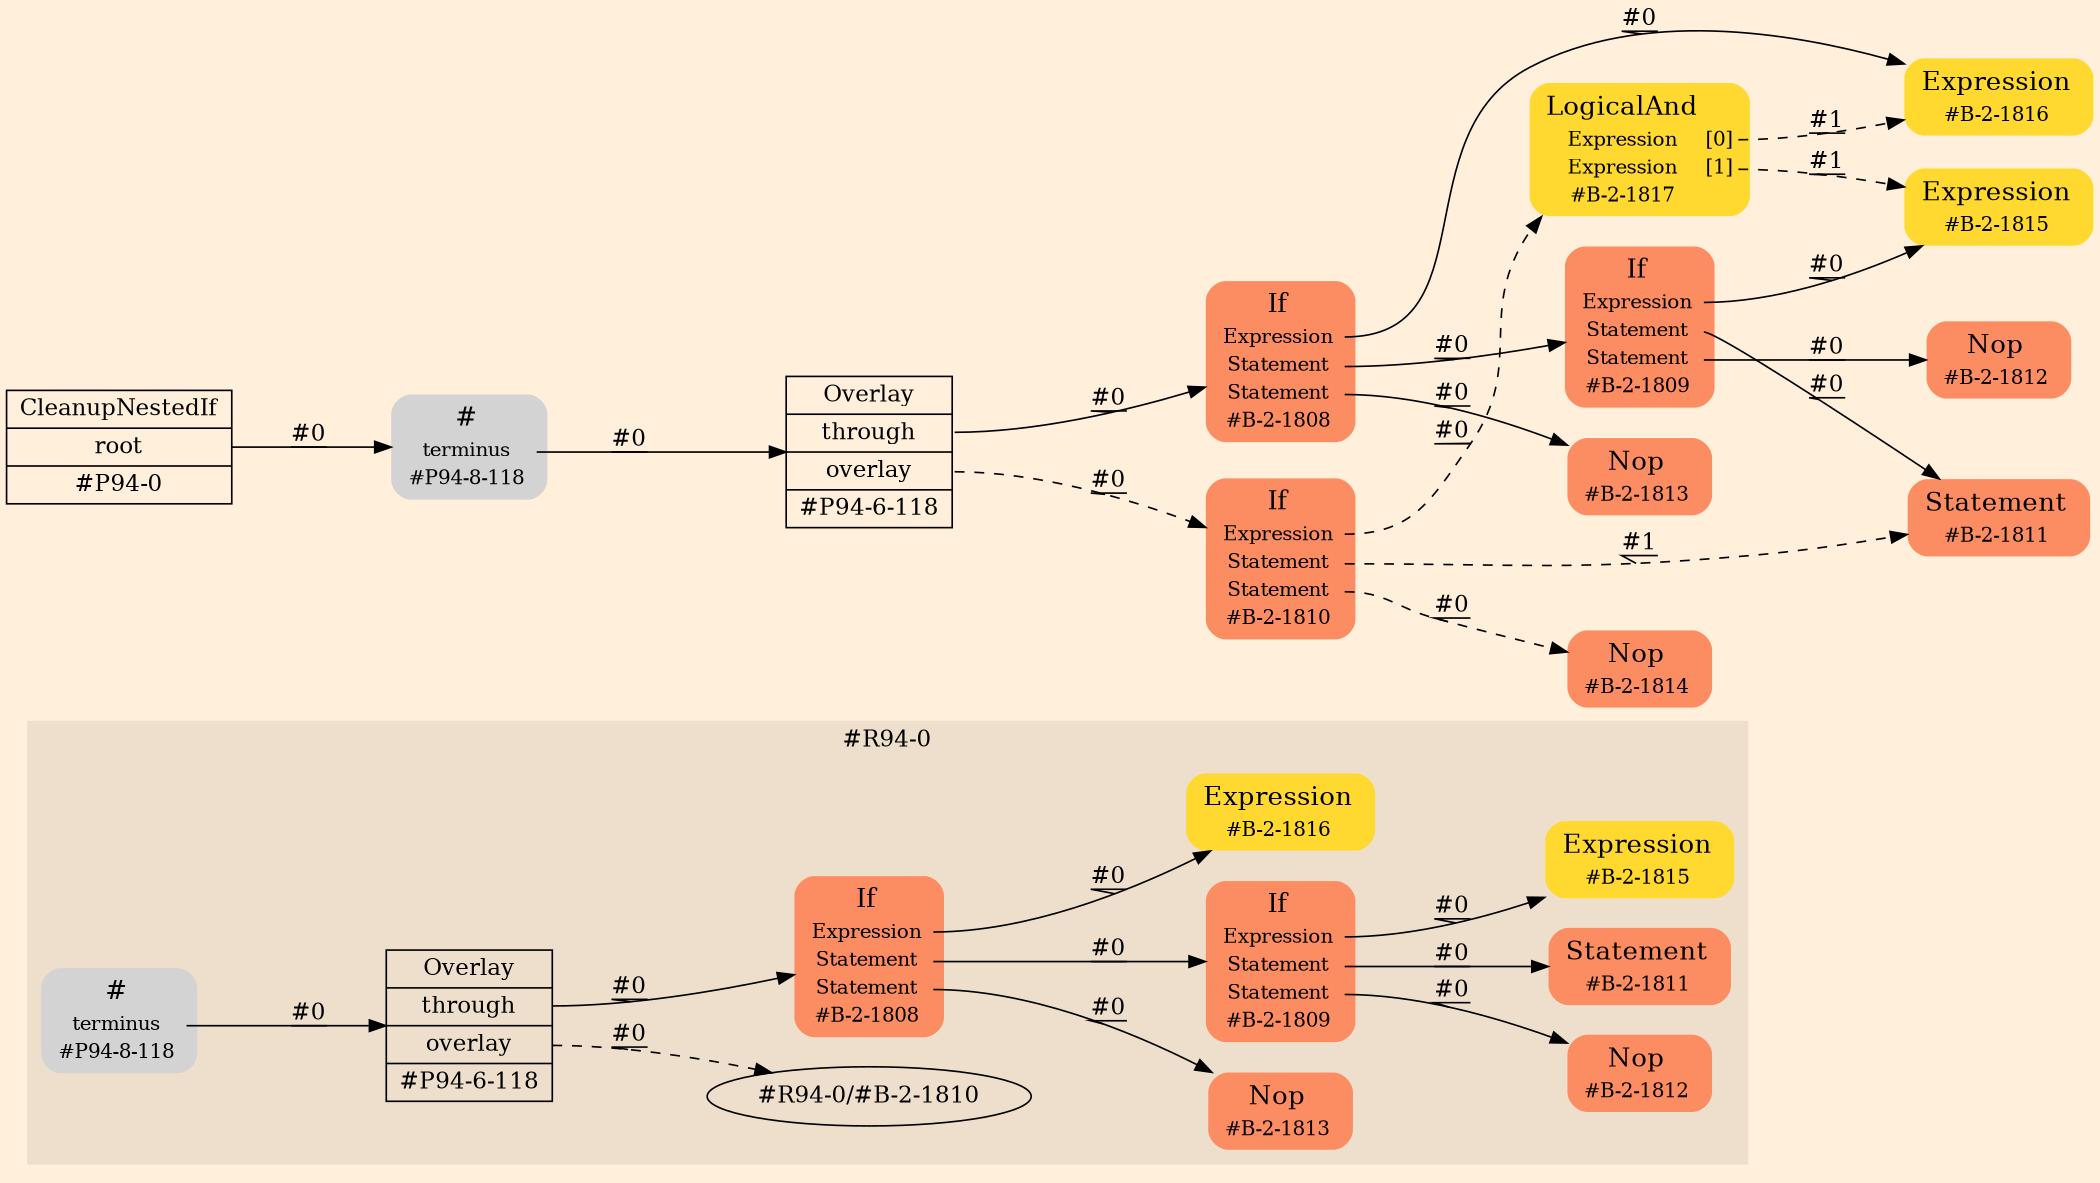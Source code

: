 digraph Inferno {
graph [
rankdir = "LR"
ranksep = 1.0
size = "14,20"
bgcolor = antiquewhite1
color = black
fontcolor = black
];
node [
];
subgraph "cluster#R94-0" {
label = "#R94-0"
style = "filled"
color = antiquewhite2
"#R94-0/#B-2-1813" [
shape = "plaintext"
fillcolor = "/set28/2"
label = <<TABLE BORDER="0" CELLBORDER="0" CELLSPACING="0">
 <TR>
  <TD><FONT POINT-SIZE="16.0">Nop</FONT></TD>
  <TD></TD>
 </TR>
 <TR>
  <TD>#B-2-1813</TD>
  <TD PORT="port0"></TD>
 </TR>
</TABLE>>
style = "rounded,filled"
fontsize = "12"
];
"#R94-0/#B-2-1812" [
shape = "plaintext"
fillcolor = "/set28/2"
label = <<TABLE BORDER="0" CELLBORDER="0" CELLSPACING="0">
 <TR>
  <TD><FONT POINT-SIZE="16.0">Nop</FONT></TD>
  <TD></TD>
 </TR>
 <TR>
  <TD>#B-2-1812</TD>
  <TD PORT="port0"></TD>
 </TR>
</TABLE>>
style = "rounded,filled"
fontsize = "12"
];
"#R94-0/#B-2-1811" [
shape = "plaintext"
fillcolor = "/set28/2"
label = <<TABLE BORDER="0" CELLBORDER="0" CELLSPACING="0">
 <TR>
  <TD><FONT POINT-SIZE="16.0">Statement</FONT></TD>
  <TD></TD>
 </TR>
 <TR>
  <TD>#B-2-1811</TD>
  <TD PORT="port0"></TD>
 </TR>
</TABLE>>
style = "rounded,filled"
fontsize = "12"
];
"#R94-0/#P94-8-118" [
shape = "plaintext"
label = <<TABLE BORDER="0" CELLBORDER="0" CELLSPACING="0">
 <TR>
  <TD><FONT POINT-SIZE="16.0">#</FONT></TD>
  <TD></TD>
 </TR>
 <TR>
  <TD>terminus</TD>
  <TD PORT="port0"></TD>
 </TR>
 <TR>
  <TD>#P94-8-118</TD>
  <TD PORT="port1"></TD>
 </TR>
</TABLE>>
style = "rounded,filled"
fontsize = "12"
];
"#R94-0/#P94-6-118" [
shape = "record"
fillcolor = antiquewhite2
label = "<fixed> Overlay | <port0> through | <port1> overlay | <port2> #P94-6-118"
style = "filled"
fontsize = "14"
color = black
fontcolor = black
];
"#R94-0/#B-2-1808" [
shape = "plaintext"
fillcolor = "/set28/2"
label = <<TABLE BORDER="0" CELLBORDER="0" CELLSPACING="0">
 <TR>
  <TD><FONT POINT-SIZE="16.0">If</FONT></TD>
  <TD></TD>
 </TR>
 <TR>
  <TD>Expression</TD>
  <TD PORT="port0"></TD>
 </TR>
 <TR>
  <TD>Statement</TD>
  <TD PORT="port1"></TD>
 </TR>
 <TR>
  <TD>Statement</TD>
  <TD PORT="port2"></TD>
 </TR>
 <TR>
  <TD>#B-2-1808</TD>
  <TD PORT="port3"></TD>
 </TR>
</TABLE>>
style = "rounded,filled"
fontsize = "12"
];
"#R94-0/#B-2-1816" [
shape = "plaintext"
fillcolor = "/set28/6"
label = <<TABLE BORDER="0" CELLBORDER="0" CELLSPACING="0">
 <TR>
  <TD><FONT POINT-SIZE="16.0">Expression</FONT></TD>
  <TD></TD>
 </TR>
 <TR>
  <TD>#B-2-1816</TD>
  <TD PORT="port0"></TD>
 </TR>
</TABLE>>
style = "rounded,filled"
fontsize = "12"
];
"#R94-0/#B-2-1815" [
shape = "plaintext"
fillcolor = "/set28/6"
label = <<TABLE BORDER="0" CELLBORDER="0" CELLSPACING="0">
 <TR>
  <TD><FONT POINT-SIZE="16.0">Expression</FONT></TD>
  <TD></TD>
 </TR>
 <TR>
  <TD>#B-2-1815</TD>
  <TD PORT="port0"></TD>
 </TR>
</TABLE>>
style = "rounded,filled"
fontsize = "12"
];
"#R94-0/#B-2-1809" [
shape = "plaintext"
fillcolor = "/set28/2"
label = <<TABLE BORDER="0" CELLBORDER="0" CELLSPACING="0">
 <TR>
  <TD><FONT POINT-SIZE="16.0">If</FONT></TD>
  <TD></TD>
 </TR>
 <TR>
  <TD>Expression</TD>
  <TD PORT="port0"></TD>
 </TR>
 <TR>
  <TD>Statement</TD>
  <TD PORT="port1"></TD>
 </TR>
 <TR>
  <TD>Statement</TD>
  <TD PORT="port2"></TD>
 </TR>
 <TR>
  <TD>#B-2-1809</TD>
  <TD PORT="port3"></TD>
 </TR>
</TABLE>>
style = "rounded,filled"
fontsize = "12"
];
"#R94-0/#P94-8-118":port0 -> "#R94-0/#P94-6-118" [style="solid"
label = "#0"
decorate = true
color = black
fontcolor = black
];
"#R94-0/#P94-6-118":port0 -> "#R94-0/#B-2-1808" [style="solid"
label = "#0"
decorate = true
color = black
fontcolor = black
];
"#R94-0/#P94-6-118":port1 -> "#R94-0/#B-2-1810" [style="dashed"
label = "#0"
decorate = true
color = black
fontcolor = black
];
"#R94-0/#B-2-1808":port0 -> "#R94-0/#B-2-1816" [style="solid"
label = "#0"
decorate = true
color = black
fontcolor = black
];
"#R94-0/#B-2-1808":port1 -> "#R94-0/#B-2-1809" [style="solid"
label = "#0"
decorate = true
color = black
fontcolor = black
];
"#R94-0/#B-2-1808":port2 -> "#R94-0/#B-2-1813" [style="solid"
label = "#0"
decorate = true
color = black
fontcolor = black
];
"#R94-0/#B-2-1809":port0 -> "#R94-0/#B-2-1815" [style="solid"
label = "#0"
decorate = true
color = black
fontcolor = black
];
"#R94-0/#B-2-1809":port1 -> "#R94-0/#B-2-1811" [style="solid"
label = "#0"
decorate = true
color = black
fontcolor = black
];
"#R94-0/#B-2-1809":port2 -> "#R94-0/#B-2-1812" [style="solid"
label = "#0"
decorate = true
color = black
fontcolor = black
];
}
"CR#P94-0" [
shape = "record"
fillcolor = antiquewhite1
label = "<fixed> CleanupNestedIf | <port0> root | <port1> #P94-0"
style = "filled"
fontsize = "14"
color = black
fontcolor = black
];
"#P94-8-118" [
shape = "plaintext"
label = <<TABLE BORDER="0" CELLBORDER="0" CELLSPACING="0">
 <TR>
  <TD><FONT POINT-SIZE="16.0">#</FONT></TD>
  <TD></TD>
 </TR>
 <TR>
  <TD>terminus</TD>
  <TD PORT="port0"></TD>
 </TR>
 <TR>
  <TD>#P94-8-118</TD>
  <TD PORT="port1"></TD>
 </TR>
</TABLE>>
style = "rounded,filled"
fontsize = "12"
];
"#P94-6-118" [
shape = "record"
fillcolor = antiquewhite1
label = "<fixed> Overlay | <port0> through | <port1> overlay | <port2> #P94-6-118"
style = "filled"
fontsize = "14"
color = black
fontcolor = black
];
"#B-2-1808" [
shape = "plaintext"
fillcolor = "/set28/2"
label = <<TABLE BORDER="0" CELLBORDER="0" CELLSPACING="0">
 <TR>
  <TD><FONT POINT-SIZE="16.0">If</FONT></TD>
  <TD></TD>
 </TR>
 <TR>
  <TD>Expression</TD>
  <TD PORT="port0"></TD>
 </TR>
 <TR>
  <TD>Statement</TD>
  <TD PORT="port1"></TD>
 </TR>
 <TR>
  <TD>Statement</TD>
  <TD PORT="port2"></TD>
 </TR>
 <TR>
  <TD>#B-2-1808</TD>
  <TD PORT="port3"></TD>
 </TR>
</TABLE>>
style = "rounded,filled"
fontsize = "12"
];
"#B-2-1816" [
shape = "plaintext"
fillcolor = "/set28/6"
label = <<TABLE BORDER="0" CELLBORDER="0" CELLSPACING="0">
 <TR>
  <TD><FONT POINT-SIZE="16.0">Expression</FONT></TD>
  <TD></TD>
 </TR>
 <TR>
  <TD>#B-2-1816</TD>
  <TD PORT="port0"></TD>
 </TR>
</TABLE>>
style = "rounded,filled"
fontsize = "12"
];
"#B-2-1809" [
shape = "plaintext"
fillcolor = "/set28/2"
label = <<TABLE BORDER="0" CELLBORDER="0" CELLSPACING="0">
 <TR>
  <TD><FONT POINT-SIZE="16.0">If</FONT></TD>
  <TD></TD>
 </TR>
 <TR>
  <TD>Expression</TD>
  <TD PORT="port0"></TD>
 </TR>
 <TR>
  <TD>Statement</TD>
  <TD PORT="port1"></TD>
 </TR>
 <TR>
  <TD>Statement</TD>
  <TD PORT="port2"></TD>
 </TR>
 <TR>
  <TD>#B-2-1809</TD>
  <TD PORT="port3"></TD>
 </TR>
</TABLE>>
style = "rounded,filled"
fontsize = "12"
];
"#B-2-1815" [
shape = "plaintext"
fillcolor = "/set28/6"
label = <<TABLE BORDER="0" CELLBORDER="0" CELLSPACING="0">
 <TR>
  <TD><FONT POINT-SIZE="16.0">Expression</FONT></TD>
  <TD></TD>
 </TR>
 <TR>
  <TD>#B-2-1815</TD>
  <TD PORT="port0"></TD>
 </TR>
</TABLE>>
style = "rounded,filled"
fontsize = "12"
];
"#B-2-1811" [
shape = "plaintext"
fillcolor = "/set28/2"
label = <<TABLE BORDER="0" CELLBORDER="0" CELLSPACING="0">
 <TR>
  <TD><FONT POINT-SIZE="16.0">Statement</FONT></TD>
  <TD></TD>
 </TR>
 <TR>
  <TD>#B-2-1811</TD>
  <TD PORT="port0"></TD>
 </TR>
</TABLE>>
style = "rounded,filled"
fontsize = "12"
];
"#B-2-1812" [
shape = "plaintext"
fillcolor = "/set28/2"
label = <<TABLE BORDER="0" CELLBORDER="0" CELLSPACING="0">
 <TR>
  <TD><FONT POINT-SIZE="16.0">Nop</FONT></TD>
  <TD></TD>
 </TR>
 <TR>
  <TD>#B-2-1812</TD>
  <TD PORT="port0"></TD>
 </TR>
</TABLE>>
style = "rounded,filled"
fontsize = "12"
];
"#B-2-1813" [
shape = "plaintext"
fillcolor = "/set28/2"
label = <<TABLE BORDER="0" CELLBORDER="0" CELLSPACING="0">
 <TR>
  <TD><FONT POINT-SIZE="16.0">Nop</FONT></TD>
  <TD></TD>
 </TR>
 <TR>
  <TD>#B-2-1813</TD>
  <TD PORT="port0"></TD>
 </TR>
</TABLE>>
style = "rounded,filled"
fontsize = "12"
];
"#B-2-1810" [
shape = "plaintext"
fillcolor = "/set28/2"
label = <<TABLE BORDER="0" CELLBORDER="0" CELLSPACING="0">
 <TR>
  <TD><FONT POINT-SIZE="16.0">If</FONT></TD>
  <TD></TD>
 </TR>
 <TR>
  <TD>Expression</TD>
  <TD PORT="port0"></TD>
 </TR>
 <TR>
  <TD>Statement</TD>
  <TD PORT="port1"></TD>
 </TR>
 <TR>
  <TD>Statement</TD>
  <TD PORT="port2"></TD>
 </TR>
 <TR>
  <TD>#B-2-1810</TD>
  <TD PORT="port3"></TD>
 </TR>
</TABLE>>
style = "rounded,filled"
fontsize = "12"
];
"#B-2-1817" [
shape = "plaintext"
fillcolor = "/set28/6"
label = <<TABLE BORDER="0" CELLBORDER="0" CELLSPACING="0">
 <TR>
  <TD><FONT POINT-SIZE="16.0">LogicalAnd</FONT></TD>
  <TD></TD>
 </TR>
 <TR>
  <TD>Expression</TD>
  <TD PORT="port0">[0]</TD>
 </TR>
 <TR>
  <TD>Expression</TD>
  <TD PORT="port1">[1]</TD>
 </TR>
 <TR>
  <TD>#B-2-1817</TD>
  <TD PORT="port2"></TD>
 </TR>
</TABLE>>
style = "rounded,filled"
fontsize = "12"
];
"#B-2-1814" [
shape = "plaintext"
fillcolor = "/set28/2"
label = <<TABLE BORDER="0" CELLBORDER="0" CELLSPACING="0">
 <TR>
  <TD><FONT POINT-SIZE="16.0">Nop</FONT></TD>
  <TD></TD>
 </TR>
 <TR>
  <TD>#B-2-1814</TD>
  <TD PORT="port0"></TD>
 </TR>
</TABLE>>
style = "rounded,filled"
fontsize = "12"
];
"CR#P94-0":port0 -> "#P94-8-118" [style="solid"
label = "#0"
decorate = true
color = black
fontcolor = black
];
"#P94-8-118":port0 -> "#P94-6-118" [style="solid"
label = "#0"
decorate = true
color = black
fontcolor = black
];
"#P94-6-118":port0 -> "#B-2-1808" [style="solid"
label = "#0"
decorate = true
color = black
fontcolor = black
];
"#P94-6-118":port1 -> "#B-2-1810" [style="dashed"
label = "#0"
decorate = true
color = black
fontcolor = black
];
"#B-2-1808":port0 -> "#B-2-1816" [style="solid"
label = "#0"
decorate = true
color = black
fontcolor = black
];
"#B-2-1808":port1 -> "#B-2-1809" [style="solid"
label = "#0"
decorate = true
color = black
fontcolor = black
];
"#B-2-1808":port2 -> "#B-2-1813" [style="solid"
label = "#0"
decorate = true
color = black
fontcolor = black
];
"#B-2-1809":port0 -> "#B-2-1815" [style="solid"
label = "#0"
decorate = true
color = black
fontcolor = black
];
"#B-2-1809":port1 -> "#B-2-1811" [style="solid"
label = "#0"
decorate = true
color = black
fontcolor = black
];
"#B-2-1809":port2 -> "#B-2-1812" [style="solid"
label = "#0"
decorate = true
color = black
fontcolor = black
];
"#B-2-1810":port0 -> "#B-2-1817" [style="dashed"
label = "#0"
decorate = true
color = black
fontcolor = black
];
"#B-2-1810":port1 -> "#B-2-1811" [style="dashed"
label = "#1"
decorate = true
color = black
fontcolor = black
];
"#B-2-1810":port2 -> "#B-2-1814" [style="dashed"
label = "#0"
decorate = true
color = black
fontcolor = black
];
"#B-2-1817":port0 -> "#B-2-1816" [style="dashed"
label = "#1"
decorate = true
color = black
fontcolor = black
];
"#B-2-1817":port1 -> "#B-2-1815" [style="dashed"
label = "#1"
decorate = true
color = black
fontcolor = black
];
}
